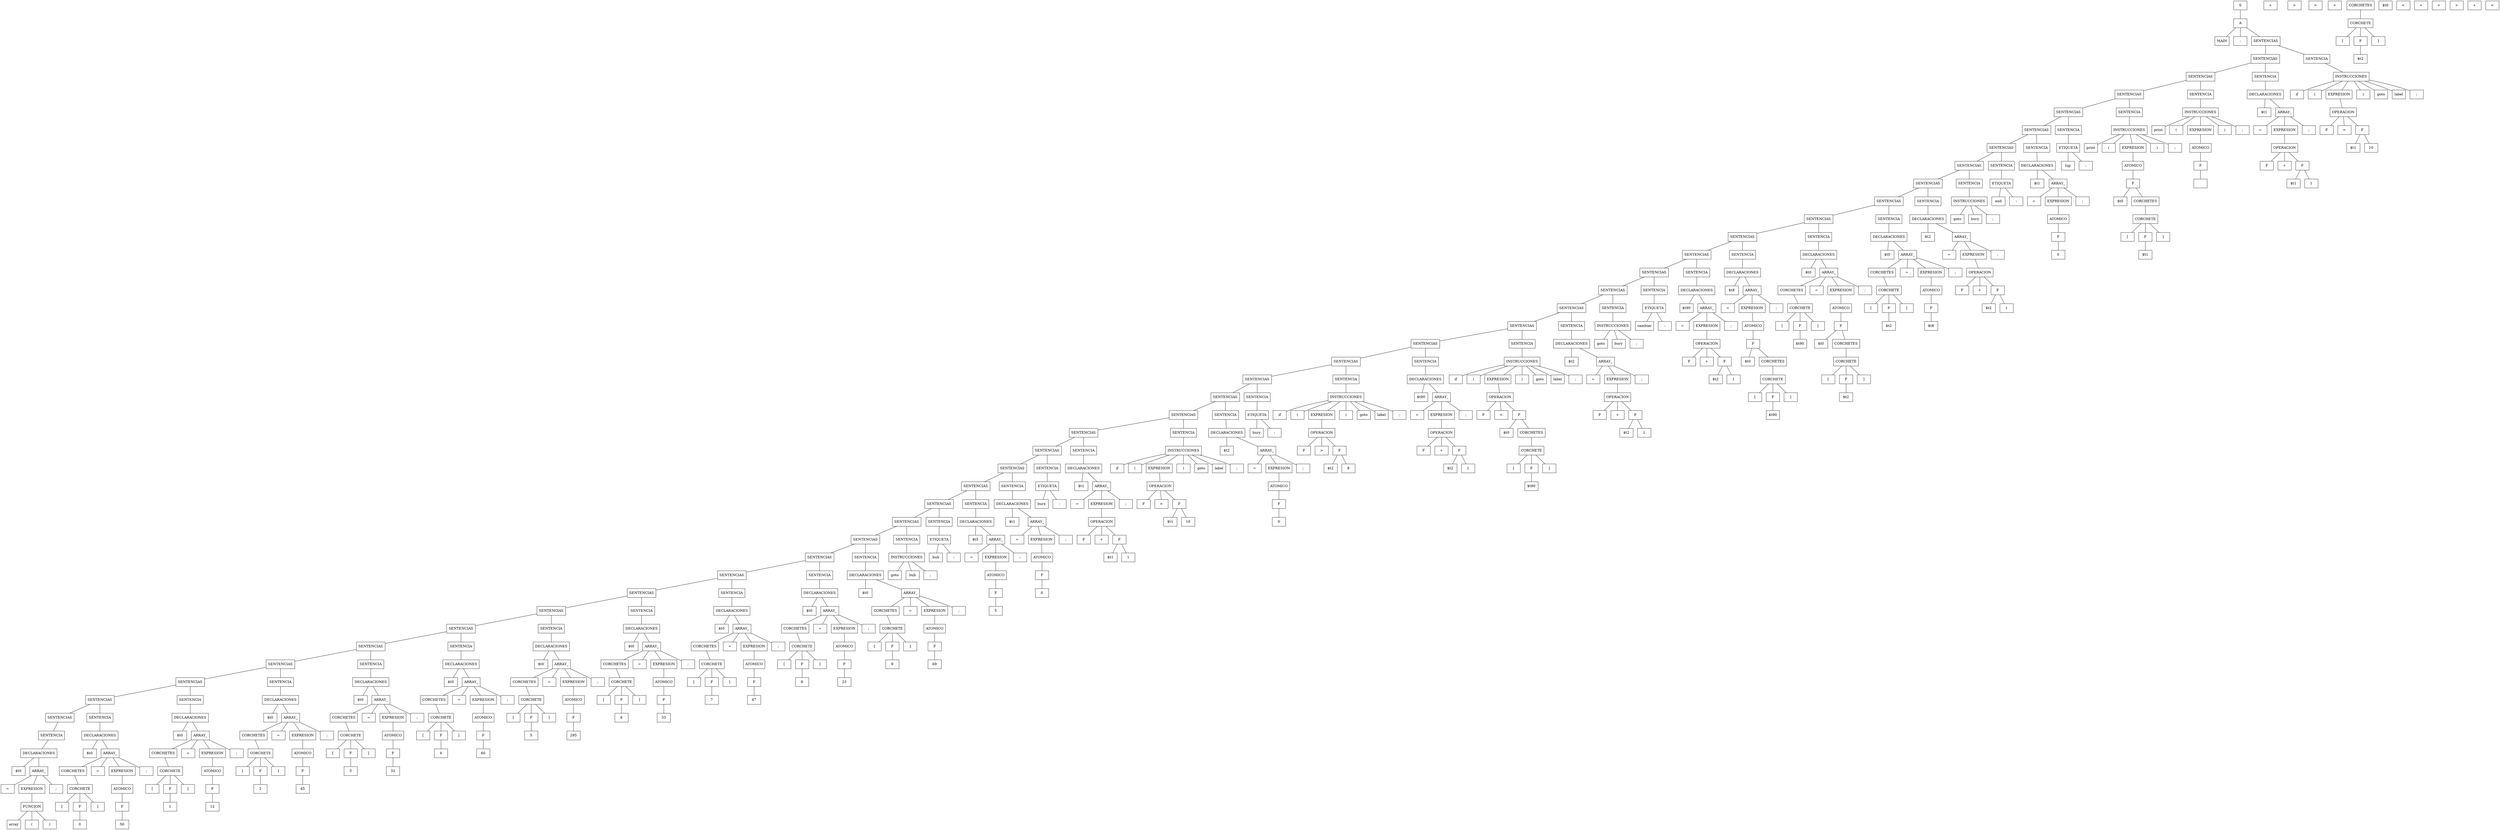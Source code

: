 graph ""{ node [shape=box];

n002;
n002 [label="array"] ;
n003;
n003 [label="("] ;
n004;
n004 [label=")"] ;
n005;
n005 [label="FUNCION"] ;
n005 -- n002;
n005 -- n003;
n005 -- n004;
n006 [label="="] ;
n007 [label="EXPRESION"] ;
n007 -- n005;
n008 [label=";"] ;
n0010 [label="$t0"] ;
n0011 [label="ARRAY_"] ;
n0011 -- n006;
n0011 -- n007;
n0011 -- n008;
n0013 [label="DECLARACIONES"] ;
n0013 -- n0010;
n0013 -- n0011;
n0015 [label="SENTENCIA"] ;
n0015 -- n0013;
n0016;
n0016 [label="0"] ;
n0017;
n0017 [label="["] ;
n0018 [label="F"] ;
n0018 -- n0016;
n0019 [label="]"] ;
n0020 [label="CORCHETE"] ;
n0020 -- n0017;
n0020 -- n0018;
n0020 -- n0019;
n0021;
n0021 [label="50"] ;
n0022;
n0022 [label="F"] ;
n0022 -- n0021;
n0023;
n0023 [label="ATOMICO"] ;
n0023 -- n0022;
n0024 [label="CORCHETES"] ;
n0024 -- n0020;
n0025 [label="="] ;
n0026 [label="EXPRESION"] ;
n0026 -- n0023;
n0027 [label=";"] ;
n0028 [label="$t0"] ;
n0029 [label="ARRAY_"] ;
n0029 -- n0024;
n0029 -- n0025;
n0029 -- n0026;
n0029 -- n0027;
n0031 [label="DECLARACIONES"] ;
n0031 -- n0028;
n0031 -- n0029;
n0033 [label="SENTENCIAS"] ;
n0033 -- n0015;
n0034 [label="SENTENCIA"] ;
n0034 -- n0031;
n0035;
n0035 [label="1"] ;
n0036;
n0036 [label="["] ;
n0037 [label="F"] ;
n0037 -- n0035;
n0038 [label="]"] ;
n0039 [label="CORCHETE"] ;
n0039 -- n0036;
n0039 -- n0037;
n0039 -- n0038;
n0040;
n0040 [label="12"] ;
n0041;
n0041 [label="F"] ;
n0041 -- n0040;
n0042;
n0042 [label="ATOMICO"] ;
n0042 -- n0041;
n0043 [label="CORCHETES"] ;
n0043 -- n0039;
n0044 [label="="] ;
n0045 [label="EXPRESION"] ;
n0045 -- n0042;
n0046 [label=";"] ;
n0047 [label="$t0"] ;
n0048 [label="ARRAY_"] ;
n0048 -- n0043;
n0048 -- n0044;
n0048 -- n0045;
n0048 -- n0046;
n0050 [label="DECLARACIONES"] ;
n0050 -- n0047;
n0050 -- n0048;
n0052 [label="SENTENCIAS"] ;
n0052 -- n0033;
n0052 -- n0034;
n0053 [label="SENTENCIA"] ;
n0053 -- n0050;
n0054;
n0054 [label="2"] ;
n0055;
n0055 [label="["] ;
n0056 [label="F"] ;
n0056 -- n0054;
n0057 [label="]"] ;
n0058 [label="CORCHETE"] ;
n0058 -- n0055;
n0058 -- n0056;
n0058 -- n0057;
n0059;
n0059 [label="45"] ;
n0060;
n0060 [label="F"] ;
n0060 -- n0059;
n0061;
n0061 [label="ATOMICO"] ;
n0061 -- n0060;
n0062 [label="CORCHETES"] ;
n0062 -- n0058;
n0063 [label="="] ;
n0064 [label="EXPRESION"] ;
n0064 -- n0061;
n0065 [label=";"] ;
n0066 [label="$t0"] ;
n0067 [label="ARRAY_"] ;
n0067 -- n0062;
n0067 -- n0063;
n0067 -- n0064;
n0067 -- n0065;
n0069 [label="DECLARACIONES"] ;
n0069 -- n0066;
n0069 -- n0067;
n0071 [label="SENTENCIAS"] ;
n0071 -- n0052;
n0071 -- n0053;
n0072 [label="SENTENCIA"] ;
n0072 -- n0069;
n0073;
n0073 [label="3"] ;
n0074;
n0074 [label="["] ;
n0075 [label="F"] ;
n0075 -- n0073;
n0076 [label="]"] ;
n0077 [label="CORCHETE"] ;
n0077 -- n0074;
n0077 -- n0075;
n0077 -- n0076;
n0078;
n0078 [label="32"] ;
n0079;
n0079 [label="F"] ;
n0079 -- n0078;
n0080;
n0080 [label="ATOMICO"] ;
n0080 -- n0079;
n0081 [label="CORCHETES"] ;
n0081 -- n0077;
n0082 [label="="] ;
n0083 [label="EXPRESION"] ;
n0083 -- n0080;
n0084 [label=";"] ;
n0085 [label="$t0"] ;
n0086 [label="ARRAY_"] ;
n0086 -- n0081;
n0086 -- n0082;
n0086 -- n0083;
n0086 -- n0084;
n0088 [label="DECLARACIONES"] ;
n0088 -- n0085;
n0088 -- n0086;
n0090 [label="SENTENCIAS"] ;
n0090 -- n0071;
n0090 -- n0072;
n0091 [label="SENTENCIA"] ;
n0091 -- n0088;
n0092;
n0092 [label="4"] ;
n0093;
n0093 [label="["] ;
n0094 [label="F"] ;
n0094 -- n0092;
n0095 [label="]"] ;
n0096 [label="CORCHETE"] ;
n0096 -- n0093;
n0096 -- n0094;
n0096 -- n0095;
n0097;
n0097 [label="60"] ;
n0098;
n0098 [label="F"] ;
n0098 -- n0097;
n0099;
n0099 [label="ATOMICO"] ;
n0099 -- n0098;
n00100 [label="CORCHETES"] ;
n00100 -- n0096;
n00101 [label="="] ;
n00102 [label="EXPRESION"] ;
n00102 -- n0099;
n00103 [label=";"] ;
n00104 [label="$t0"] ;
n00105 [label="ARRAY_"] ;
n00105 -- n00100;
n00105 -- n00101;
n00105 -- n00102;
n00105 -- n00103;
n00107 [label="DECLARACIONES"] ;
n00107 -- n00104;
n00107 -- n00105;
n00109 [label="SENTENCIAS"] ;
n00109 -- n0090;
n00109 -- n0091;
n00110 [label="SENTENCIA"] ;
n00110 -- n00107;
n00111;
n00111 [label="5"] ;
n00112;
n00112 [label="["] ;
n00113 [label="F"] ;
n00113 -- n00111;
n00114 [label="]"] ;
n00115 [label="CORCHETE"] ;
n00115 -- n00112;
n00115 -- n00113;
n00115 -- n00114;
n00116;
n00116 [label="295"] ;
n00117;
n00117 [label="F"] ;
n00117 -- n00116;
n00118;
n00118 [label="ATOMICO"] ;
n00118 -- n00117;
n00119 [label="CORCHETES"] ;
n00119 -- n00115;
n00120 [label="="] ;
n00121 [label="EXPRESION"] ;
n00121 -- n00118;
n00122 [label=";"] ;
n00123 [label="$t0"] ;
n00124 [label="ARRAY_"] ;
n00124 -- n00119;
n00124 -- n00120;
n00124 -- n00121;
n00124 -- n00122;
n00126 [label="DECLARACIONES"] ;
n00126 -- n00123;
n00126 -- n00124;
n00128 [label="SENTENCIAS"] ;
n00128 -- n00109;
n00128 -- n00110;
n00129 [label="SENTENCIA"] ;
n00129 -- n00126;
n00130;
n00130 [label="6"] ;
n00131;
n00131 [label="["] ;
n00132 [label="F"] ;
n00132 -- n00130;
n00133 [label="]"] ;
n00134 [label="CORCHETE"] ;
n00134 -- n00131;
n00134 -- n00132;
n00134 -- n00133;
n00135;
n00135 [label="33"] ;
n00136;
n00136 [label="F"] ;
n00136 -- n00135;
n00137;
n00137 [label="ATOMICO"] ;
n00137 -- n00136;
n00138 [label="CORCHETES"] ;
n00138 -- n00134;
n00139 [label="="] ;
n00140 [label="EXPRESION"] ;
n00140 -- n00137;
n00141 [label=";"] ;
n00142 [label="$t0"] ;
n00143 [label="ARRAY_"] ;
n00143 -- n00138;
n00143 -- n00139;
n00143 -- n00140;
n00143 -- n00141;
n00145 [label="DECLARACIONES"] ;
n00145 -- n00142;
n00145 -- n00143;
n00147 [label="SENTENCIAS"] ;
n00147 -- n00128;
n00147 -- n00129;
n00148 [label="SENTENCIA"] ;
n00148 -- n00145;
n00149;
n00149 [label="7"] ;
n00150;
n00150 [label="["] ;
n00151 [label="F"] ;
n00151 -- n00149;
n00152 [label="]"] ;
n00153 [label="CORCHETE"] ;
n00153 -- n00150;
n00153 -- n00151;
n00153 -- n00152;
n00154;
n00154 [label="47"] ;
n00155;
n00155 [label="F"] ;
n00155 -- n00154;
n00156;
n00156 [label="ATOMICO"] ;
n00156 -- n00155;
n00157 [label="CORCHETES"] ;
n00157 -- n00153;
n00158 [label="="] ;
n00159 [label="EXPRESION"] ;
n00159 -- n00156;
n00160 [label=";"] ;
n00161 [label="$t0"] ;
n00162 [label="ARRAY_"] ;
n00162 -- n00157;
n00162 -- n00158;
n00162 -- n00159;
n00162 -- n00160;
n00164 [label="DECLARACIONES"] ;
n00164 -- n00161;
n00164 -- n00162;
n00166 [label="SENTENCIAS"] ;
n00166 -- n00147;
n00166 -- n00148;
n00167 [label="SENTENCIA"] ;
n00167 -- n00164;
n00168;
n00168 [label="8"] ;
n00169;
n00169 [label="["] ;
n00170 [label="F"] ;
n00170 -- n00168;
n00171 [label="]"] ;
n00172 [label="CORCHETE"] ;
n00172 -- n00169;
n00172 -- n00170;
n00172 -- n00171;
n00173;
n00173 [label="23"] ;
n00174;
n00174 [label="F"] ;
n00174 -- n00173;
n00175;
n00175 [label="ATOMICO"] ;
n00175 -- n00174;
n00176 [label="CORCHETES"] ;
n00176 -- n00172;
n00177 [label="="] ;
n00178 [label="EXPRESION"] ;
n00178 -- n00175;
n00179 [label=";"] ;
n00180 [label="$t0"] ;
n00181 [label="ARRAY_"] ;
n00181 -- n00176;
n00181 -- n00177;
n00181 -- n00178;
n00181 -- n00179;
n00183 [label="DECLARACIONES"] ;
n00183 -- n00180;
n00183 -- n00181;
n00185 [label="SENTENCIAS"] ;
n00185 -- n00166;
n00185 -- n00167;
n00186 [label="SENTENCIA"] ;
n00186 -- n00183;
n00187;
n00187 [label="9"] ;
n00188;
n00188 [label="["] ;
n00189 [label="F"] ;
n00189 -- n00187;
n00190 [label="]"] ;
n00191 [label="CORCHETE"] ;
n00191 -- n00188;
n00191 -- n00189;
n00191 -- n00190;
n00192;
n00192 [label="69"] ;
n00193;
n00193 [label="F"] ;
n00193 -- n00192;
n00194;
n00194 [label="ATOMICO"] ;
n00194 -- n00193;
n00195 [label="CORCHETES"] ;
n00195 -- n00191;
n00196 [label="="] ;
n00197 [label="EXPRESION"] ;
n00197 -- n00194;
n00198 [label=";"] ;
n00199 [label="$t0"] ;
n00200 [label="ARRAY_"] ;
n00200 -- n00195;
n00200 -- n00196;
n00200 -- n00197;
n00200 -- n00198;
n00202 [label="DECLARACIONES"] ;
n00202 -- n00199;
n00202 -- n00200;
n00204 [label="SENTENCIAS"] ;
n00204 -- n00185;
n00204 -- n00186;
n00205 [label="SENTENCIA"] ;
n00205 -- n00202;
n00207 [label="goto"] ;
n00208 [label="bub"] ;
n00209 [label=";"] ;
n00210 [label="INSTRUCCIONES"] ;
n00210 -- n00207;
n00210 -- n00208;
n00210 -- n00209;
n00212 [label="SENTENCIAS"] ;
n00212 -- n00204;
n00212 -- n00205;
n00213 [label="SENTENCIA"] ;
n00213 -- n00210;
n00215 [label="bub"] ;
n00216 [label=":"] ;
n00217 [label="ETIQUETA"] ;
n00217 -- n00215;
n00217 -- n00216;
n00219 [label="SENTENCIAS"] ;
n00219 -- n00212;
n00219 -- n00213;
n00220 [label="SENTENCIA"] ;
n00220 -- n00217;
n00221;
n00221 [label="5"] ;
n00222;
n00222 [label="F"] ;
n00222 -- n00221;
n00223;
n00223 [label="ATOMICO"] ;
n00223 -- n00222;
n00224 [label="="] ;
n00225 [label="EXPRESION"] ;
n00225 -- n00223;
n00226 [label=";"] ;
n00228 [label="$t5"] ;
n00229 [label="ARRAY_"] ;
n00229 -- n00224;
n00229 -- n00225;
n00229 -- n00226;
n00231 [label="DECLARACIONES"] ;
n00231 -- n00228;
n00231 -- n00229;
n00233 [label="SENTENCIAS"] ;
n00233 -- n00219;
n00233 -- n00220;
n00234 [label="SENTENCIA"] ;
n00234 -- n00231;
n00235;
n00235 [label="0"] ;
n00236;
n00236 [label="F"] ;
n00236 -- n00235;
n00237;
n00237 [label="ATOMICO"] ;
n00237 -- n00236;
n00238 [label="="] ;
n00239 [label="EXPRESION"] ;
n00239 -- n00237;
n00240 [label=";"] ;
n00242 [label="$t1"] ;
n00243 [label="ARRAY_"] ;
n00243 -- n00238;
n00243 -- n00239;
n00243 -- n00240;
n00245 [label="DECLARACIONES"] ;
n00245 -- n00242;
n00245 -- n00243;
n00247 [label="SENTENCIAS"] ;
n00247 -- n00233;
n00247 -- n00234;
n00248 [label="SENTENCIA"] ;
n00248 -- n00245;
n00250 [label="burx"] ;
n00251 [label=":"] ;
n00252 [label="ETIQUETA"] ;
n00252 -- n00250;
n00252 -- n00251;
n00254 [label="SENTENCIAS"] ;
n00254 -- n00247;
n00254 -- n00248;
n00255 [label="SENTENCIA"] ;
n00255 -- n00252;
n00256;
n00256 [label="$t1"] ;
n00257;
n00257 [label="+"] ;
n00258;
n00258 [label="1"] ;
n00259 [label="F"] ;
n00260 [label="+"] ;
n00261 [label="F"] ;
n00261 -- n00256;
n00261 -- n00258;
n00262;
n00262 [label="OPERACION"] ;
n00262 -- n00259;
n00262 -- n00260;
n00262 -- n00261;
n00263 [label="="] ;
n00264 [label="EXPRESION"] ;
n00264 -- n00262;
n00265 [label=";"] ;
n00267 [label="$t1"] ;
n00268 [label="ARRAY_"] ;
n00268 -- n00263;
n00268 -- n00264;
n00268 -- n00265;
n00270 [label="DECLARACIONES"] ;
n00270 -- n00267;
n00270 -- n00268;
n00272 [label="SENTENCIAS"] ;
n00272 -- n00254;
n00272 -- n00255;
n00273 [label="SENTENCIA"] ;
n00273 -- n00270;
n00274;
n00274 [label="$t1"] ;
n00275;
n00275 [label=">"] ;
n00276;
n00276 [label="10"] ;
n00277 [label="F"] ;
n00278 [label=">"] ;
n00279 [label="F"] ;
n00279 -- n00274;
n00279 -- n00276;
n00280;
n00280 [label="OPERACION"] ;
n00280 -- n00277;
n00280 -- n00278;
n00280 -- n00279;
n00281 [label="if"] ;
n00282 [label="("] ;
n00283 [label="EXPRESION"] ;
n00284 [label=")"] ;
n00285 [label="goto"] ;
n00286 [label="label"] ;
n00287 [label=";"] ;
n00283 -- n00280;
n00288 [label="INSTRUCCIONES"] ;
n00288 -- n00281;
n00288 -- n00282;
n00288 -- n00283;
n00288 -- n00284;
n00288 -- n00285;
n00288 -- n00286;
n00288 -- n00287;
n00290 [label="SENTENCIAS"] ;
n00290 -- n00272;
n00290 -- n00273;
n00291 [label="SENTENCIA"] ;
n00291 -- n00288;
n00292;
n00292 [label="0"] ;
n00293;
n00293 [label="F"] ;
n00293 -- n00292;
n00294;
n00294 [label="ATOMICO"] ;
n00294 -- n00293;
n00295 [label="="] ;
n00296 [label="EXPRESION"] ;
n00296 -- n00294;
n00297 [label=";"] ;
n00299 [label="$t2"] ;
n00300 [label="ARRAY_"] ;
n00300 -- n00295;
n00300 -- n00296;
n00300 -- n00297;
n00302 [label="DECLARACIONES"] ;
n00302 -- n00299;
n00302 -- n00300;
n00304 [label="SENTENCIAS"] ;
n00304 -- n00290;
n00304 -- n00291;
n00305 [label="SENTENCIA"] ;
n00305 -- n00302;
n00307 [label="bury"] ;
n00308 [label=":"] ;
n00309 [label="ETIQUETA"] ;
n00309 -- n00307;
n00309 -- n00308;
n00311 [label="SENTENCIAS"] ;
n00311 -- n00304;
n00311 -- n00305;
n00312 [label="SENTENCIA"] ;
n00312 -- n00309;
n00313;
n00313 [label="$t2"] ;
n00314;
n00314 [label=">"] ;
n00315;
n00315 [label="8"] ;
n00316 [label="F"] ;
n00317 [label=">"] ;
n00318 [label="F"] ;
n00318 -- n00313;
n00318 -- n00315;
n00319;
n00319 [label="OPERACION"] ;
n00319 -- n00316;
n00319 -- n00317;
n00319 -- n00318;
n00320 [label="if"] ;
n00321 [label="("] ;
n00322 [label="EXPRESION"] ;
n00323 [label=")"] ;
n00324 [label="goto"] ;
n00325 [label="label"] ;
n00326 [label=";"] ;
n00322 -- n00319;
n00327 [label="INSTRUCCIONES"] ;
n00327 -- n00320;
n00327 -- n00321;
n00327 -- n00322;
n00327 -- n00323;
n00327 -- n00324;
n00327 -- n00325;
n00327 -- n00326;
n00329 [label="SENTENCIAS"] ;
n00329 -- n00311;
n00329 -- n00312;
n00330 [label="SENTENCIA"] ;
n00330 -- n00327;
n00331;
n00331 [label="$t2"] ;
n00332;
n00332 [label="+"] ;
n00333;
n00333 [label="1"] ;
n00334 [label="F"] ;
n00335 [label="+"] ;
n00336 [label="F"] ;
n00336 -- n00331;
n00336 -- n00333;
n00337;
n00337 [label="OPERACION"] ;
n00337 -- n00334;
n00337 -- n00335;
n00337 -- n00336;
n00338 [label="="] ;
n00339 [label="EXPRESION"] ;
n00339 -- n00337;
n00340 [label=";"] ;
n00342 [label="$t90"] ;
n00343 [label="ARRAY_"] ;
n00343 -- n00338;
n00343 -- n00339;
n00343 -- n00340;
n00345 [label="DECLARACIONES"] ;
n00345 -- n00342;
n00345 -- n00343;
n00347 [label="SENTENCIAS"] ;
n00347 -- n00329;
n00347 -- n00330;
n00348 [label="SENTENCIA"] ;
n00348 -- n00345;
n00349;
n00349 [label="$t2"] ;
n00350;
n00350 [label="["] ;
n00351 [label="F"] ;
n00351 -- n00349;
n00352 [label="]"] ;
n00353 [label="CORCHETE"] ;
n00353 -- n00350;
n00353 -- n00351;
n00353 -- n00352;
n00355 [label="$t0"] ;
n00356 [label="CORCHETES"] ;
n00356 -- n00353;
n00357;
n00357 [label="<"] ;
n00358;
n00358 [label="$t90"] ;
n00359;
n00359 [label="["] ;
n00360 [label="F"] ;
n00360 -- n00358;
n00361 [label="]"] ;
n00362 [label="CORCHETE"] ;
n00362 -- n00359;
n00362 -- n00360;
n00362 -- n00361;
n00364 [label="$t0"] ;
n00365 [label="CORCHETES"] ;
n00365 -- n00362;
n00366 [label="F"] ;
n00367 [label="<"] ;
n00368 [label="F"] ;
n00368 -- n00364;
n00368 -- n00365;
n00369;
n00369 [label="OPERACION"] ;
n00369 -- n00366;
n00369 -- n00367;
n00369 -- n00368;
n00370 [label="if"] ;
n00371 [label="("] ;
n00372 [label="EXPRESION"] ;
n00373 [label=")"] ;
n00374 [label="goto"] ;
n00375 [label="label"] ;
n00376 [label=";"] ;
n00372 -- n00369;
n00377 [label="INSTRUCCIONES"] ;
n00377 -- n00370;
n00377 -- n00371;
n00377 -- n00372;
n00377 -- n00373;
n00377 -- n00374;
n00377 -- n00375;
n00377 -- n00376;
n00379 [label="SENTENCIAS"] ;
n00379 -- n00347;
n00379 -- n00348;
n00380 [label="SENTENCIA"] ;
n00380 -- n00377;
n00381;
n00381 [label="$t2"] ;
n00382;
n00382 [label="+"] ;
n00383;
n00383 [label="1"] ;
n00384 [label="F"] ;
n00385 [label="+"] ;
n00386 [label="F"] ;
n00386 -- n00381;
n00386 -- n00383;
n00387;
n00387 [label="OPERACION"] ;
n00387 -- n00384;
n00387 -- n00385;
n00387 -- n00386;
n00388 [label="="] ;
n00389 [label="EXPRESION"] ;
n00389 -- n00387;
n00390 [label=";"] ;
n00392 [label="$t2"] ;
n00393 [label="ARRAY_"] ;
n00393 -- n00388;
n00393 -- n00389;
n00393 -- n00390;
n00395 [label="DECLARACIONES"] ;
n00395 -- n00392;
n00395 -- n00393;
n00397 [label="SENTENCIAS"] ;
n00397 -- n00379;
n00397 -- n00380;
n00398 [label="SENTENCIA"] ;
n00398 -- n00395;
n00400 [label="goto"] ;
n00401 [label="bury"] ;
n00402 [label=";"] ;
n00403 [label="INSTRUCCIONES"] ;
n00403 -- n00400;
n00403 -- n00401;
n00403 -- n00402;
n00405 [label="SENTENCIAS"] ;
n00405 -- n00397;
n00405 -- n00398;
n00406 [label="SENTENCIA"] ;
n00406 -- n00403;
n00408 [label="cambiar"] ;
n00409 [label=":"] ;
n00410 [label="ETIQUETA"] ;
n00410 -- n00408;
n00410 -- n00409;
n00412 [label="SENTENCIAS"] ;
n00412 -- n00405;
n00412 -- n00406;
n00413 [label="SENTENCIA"] ;
n00413 -- n00410;
n00414;
n00414 [label="$t2"] ;
n00415;
n00415 [label="+"] ;
n00416;
n00416 [label="1"] ;
n00417 [label="F"] ;
n00418 [label="+"] ;
n00419 [label="F"] ;
n00419 -- n00414;
n00419 -- n00416;
n00420;
n00420 [label="OPERACION"] ;
n00420 -- n00417;
n00420 -- n00418;
n00420 -- n00419;
n00421 [label="="] ;
n00422 [label="EXPRESION"] ;
n00422 -- n00420;
n00423 [label=";"] ;
n00425 [label="$t90"] ;
n00426 [label="ARRAY_"] ;
n00426 -- n00421;
n00426 -- n00422;
n00426 -- n00423;
n00428 [label="DECLARACIONES"] ;
n00428 -- n00425;
n00428 -- n00426;
n00430 [label="SENTENCIAS"] ;
n00430 -- n00412;
n00430 -- n00413;
n00431 [label="SENTENCIA"] ;
n00431 -- n00428;
n00432;
n00432 [label="$t90"] ;
n00433;
n00433 [label="["] ;
n00434 [label="F"] ;
n00434 -- n00432;
n00435 [label="]"] ;
n00436 [label="CORCHETE"] ;
n00436 -- n00433;
n00436 -- n00434;
n00436 -- n00435;
n00438 [label="$t0"] ;
n00439 [label="CORCHETES"] ;
n00439 -- n00436;
n00440;
n00440 [label="F"] ;
n00440 -- n00438;
n00440 -- n00439;
n00441;
n00441 [label="ATOMICO"] ;
n00441 -- n00440;
n00442 [label="="] ;
n00443 [label="EXPRESION"] ;
n00443 -- n00441;
n00444 [label=";"] ;
n00446 [label="$t8"] ;
n00447 [label="ARRAY_"] ;
n00447 -- n00442;
n00447 -- n00443;
n00447 -- n00444;
n00449 [label="DECLARACIONES"] ;
n00449 -- n00446;
n00449 -- n00447;
n00451 [label="SENTENCIAS"] ;
n00451 -- n00430;
n00451 -- n00431;
n00452 [label="SENTENCIA"] ;
n00452 -- n00449;
n00453;
n00453 [label="$t90"] ;
n00454;
n00454 [label="["] ;
n00455 [label="F"] ;
n00455 -- n00453;
n00456 [label="]"] ;
n00457 [label="CORCHETE"] ;
n00457 -- n00454;
n00457 -- n00455;
n00457 -- n00456;
n00458;
n00458 [label="$t2"] ;
n00459;
n00459 [label="["] ;
n00460 [label="F"] ;
n00460 -- n00458;
n00461 [label="]"] ;
n00462 [label="CORCHETE"] ;
n00462 -- n00459;
n00462 -- n00460;
n00462 -- n00461;
n00464 [label="$t0"] ;
n00465 [label="CORCHETES"] ;
n00465 -- n00462;
n00466;
n00466 [label="F"] ;
n00466 -- n00464;
n00466 -- n00465;
n00467;
n00467 [label="ATOMICO"] ;
n00467 -- n00466;
n00468 [label="CORCHETES"] ;
n00468 -- n00457;
n00469 [label="="] ;
n00470 [label="EXPRESION"] ;
n00470 -- n00467;
n00471 [label=";"] ;
n00472 [label="$t0"] ;
n00473 [label="ARRAY_"] ;
n00473 -- n00468;
n00473 -- n00469;
n00473 -- n00470;
n00473 -- n00471;
n00475 [label="DECLARACIONES"] ;
n00475 -- n00472;
n00475 -- n00473;
n00477 [label="SENTENCIAS"] ;
n00477 -- n00451;
n00477 -- n00452;
n00478 [label="SENTENCIA"] ;
n00478 -- n00475;
n00479;
n00479 [label="$t2"] ;
n00480;
n00480 [label="["] ;
n00481 [label="F"] ;
n00481 -- n00479;
n00482 [label="]"] ;
n00483 [label="CORCHETE"] ;
n00483 -- n00480;
n00483 -- n00481;
n00483 -- n00482;
n00484;
n00484 [label="$t8"] ;
n00485;
n00485 [label="F"] ;
n00485 -- n00484;
n00486;
n00486 [label="ATOMICO"] ;
n00486 -- n00485;
n00487 [label="CORCHETES"] ;
n00487 -- n00483;
n00488 [label="="] ;
n00489 [label="EXPRESION"] ;
n00489 -- n00486;
n00490 [label=";"] ;
n00491 [label="$t0"] ;
n00492 [label="ARRAY_"] ;
n00492 -- n00487;
n00492 -- n00488;
n00492 -- n00489;
n00492 -- n00490;
n00494 [label="DECLARACIONES"] ;
n00494 -- n00491;
n00494 -- n00492;
n00496 [label="SENTENCIAS"] ;
n00496 -- n00477;
n00496 -- n00478;
n00497 [label="SENTENCIA"] ;
n00497 -- n00494;
n00498;
n00498 [label="$t2"] ;
n00499;
n00499 [label="+"] ;
n00500;
n00500 [label="1"] ;
n00501 [label="F"] ;
n00502 [label="+"] ;
n00503 [label="F"] ;
n00503 -- n00498;
n00503 -- n00500;
n00504;
n00504 [label="OPERACION"] ;
n00504 -- n00501;
n00504 -- n00502;
n00504 -- n00503;
n00505 [label="="] ;
n00506 [label="EXPRESION"] ;
n00506 -- n00504;
n00507 [label=";"] ;
n00509 [label="$t2"] ;
n00510 [label="ARRAY_"] ;
n00510 -- n00505;
n00510 -- n00506;
n00510 -- n00507;
n00512 [label="DECLARACIONES"] ;
n00512 -- n00509;
n00512 -- n00510;
n00514 [label="SENTENCIAS"] ;
n00514 -- n00496;
n00514 -- n00497;
n00515 [label="SENTENCIA"] ;
n00515 -- n00512;
n00517 [label="goto"] ;
n00518 [label="bury"] ;
n00519 [label=";"] ;
n00520 [label="INSTRUCCIONES"] ;
n00520 -- n00517;
n00520 -- n00518;
n00520 -- n00519;
n00522 [label="SENTENCIAS"] ;
n00522 -- n00514;
n00522 -- n00515;
n00523 [label="SENTENCIA"] ;
n00523 -- n00520;
n00525 [label="end"] ;
n00526 [label=":"] ;
n00527 [label="ETIQUETA"] ;
n00527 -- n00525;
n00527 -- n00526;
n00529 [label="SENTENCIAS"] ;
n00529 -- n00522;
n00529 -- n00523;
n00530 [label="SENTENCIA"] ;
n00530 -- n00527;
n00531;
n00531 [label="0"] ;
n00532;
n00532 [label="F"] ;
n00532 -- n00531;
n00533;
n00533 [label="ATOMICO"] ;
n00533 -- n00532;
n00534 [label="="] ;
n00535 [label="EXPRESION"] ;
n00535 -- n00533;
n00536 [label=";"] ;
n00538 [label="$t1"] ;
n00539 [label="ARRAY_"] ;
n00539 -- n00534;
n00539 -- n00535;
n00539 -- n00536;
n00541 [label="DECLARACIONES"] ;
n00541 -- n00538;
n00541 -- n00539;
n00543 [label="SENTENCIAS"] ;
n00543 -- n00529;
n00543 -- n00530;
n00544 [label="SENTENCIA"] ;
n00544 -- n00541;
n00546 [label="lup"] ;
n00547 [label=":"] ;
n00548 [label="ETIQUETA"] ;
n00548 -- n00546;
n00548 -- n00547;
n00550 [label="SENTENCIAS"] ;
n00550 -- n00543;
n00550 -- n00544;
n00551 [label="SENTENCIA"] ;
n00551 -- n00548;
n00552;
n00552 [label="$t1"] ;
n00553;
n00553 [label="["] ;
n00554 [label="F"] ;
n00554 -- n00552;
n00555 [label="]"] ;
n00556 [label="CORCHETE"] ;
n00556 -- n00553;
n00556 -- n00554;
n00556 -- n00555;
n00558 [label="$t0"] ;
n00559 [label="CORCHETES"] ;
n00559 -- n00556;
n00560;
n00560 [label="F"] ;
n00560 -- n00558;
n00560 -- n00559;
n00561;
n00561 [label="ATOMICO"] ;
n00561 -- n00560;
n00562 [label="print"] ;
n00563 [label="("] ;
n00564 [label="EXPRESION"] ;
n00565 [label=")"] ;
n00566 [label=";"] ;
n00564 -- n00561;
n00567 [label="INSTRUCCIONES"] ;
n00567 -- n00562;
n00567 -- n00563;
n00567 -- n00564;
n00567 -- n00565;
n00567 -- n00566;
n00569 [label="SENTENCIAS"] ;
n00569 -- n00550;
n00569 -- n00551;
n00570 [label="SENTENCIA"] ;
n00570 -- n00567;
n00571;
n00571 [label="\n"] ;
n00572;
n00572 [label="F"] ;
n00572 -- n00571;
n00573;
n00573 [label="ATOMICO"] ;
n00573 -- n00572;
n00574 [label="print"] ;
n00575 [label="("] ;
n00576 [label="EXPRESION"] ;
n00577 [label=")"] ;
n00578 [label=";"] ;
n00576 -- n00573;
n00579 [label="INSTRUCCIONES"] ;
n00579 -- n00574;
n00579 -- n00575;
n00579 -- n00576;
n00579 -- n00577;
n00579 -- n00578;
n00581 [label="SENTENCIAS"] ;
n00581 -- n00569;
n00581 -- n00570;
n00582 [label="SENTENCIA"] ;
n00582 -- n00579;
n00583;
n00583 [label="$t1"] ;
n00584;
n00584 [label="+"] ;
n00585;
n00585 [label="1"] ;
n00586 [label="F"] ;
n00587 [label="+"] ;
n00588 [label="F"] ;
n00588 -- n00583;
n00588 -- n00585;
n00589;
n00589 [label="OPERACION"] ;
n00589 -- n00586;
n00589 -- n00587;
n00589 -- n00588;
n00590 [label="="] ;
n00591 [label="EXPRESION"] ;
n00591 -- n00589;
n00592 [label=";"] ;
n00594 [label="$t1"] ;
n00595 [label="ARRAY_"] ;
n00595 -- n00590;
n00595 -- n00591;
n00595 -- n00592;
n00597 [label="DECLARACIONES"] ;
n00597 -- n00594;
n00597 -- n00595;
n00599 [label="SENTENCIAS"] ;
n00599 -- n00581;
n00599 -- n00582;
n00600 [label="SENTENCIA"] ;
n00600 -- n00597;
n00601;
n00601 [label="$t1"] ;
n00602;
n00602 [label="<"] ;
n00603;
n00603 [label="10"] ;
n00604 [label="F"] ;
n00605 [label="<"] ;
n00606 [label="F"] ;
n00606 -- n00601;
n00606 -- n00603;
n00607;
n00607 [label="OPERACION"] ;
n00607 -- n00604;
n00607 -- n00605;
n00607 -- n00606;
n00608 [label="if"] ;
n00609 [label="("] ;
n00610 [label="EXPRESION"] ;
n00611 [label=")"] ;
n00612 [label="goto"] ;
n00613 [label="label"] ;
n00614 [label=";"] ;
n00610 -- n00607;
n00615 [label="INSTRUCCIONES"] ;
n00615 -- n00608;
n00615 -- n00609;
n00615 -- n00610;
n00615 -- n00611;
n00615 -- n00612;
n00615 -- n00613;
n00615 -- n00614;
n00617 [label="SENTENCIAS"] ;
n00617 -- n00599;
n00617 -- n00600;
n00618 [label="SENTENCIA"] ;
n00618 -- n00615;
n00620 [label="MAIN"] ;
n00621 [label=":"] ;
n00622 [label="SENTENCIAS"] ;
n00622 -- n00617;
n00622 -- n00618;
n00623 [label="A"] ;
n00623 -- n00620;
n00623 -- n00621;
n00623 -- n00622;
n00624 [label="S"] ;
n00624 -- n00623;
}